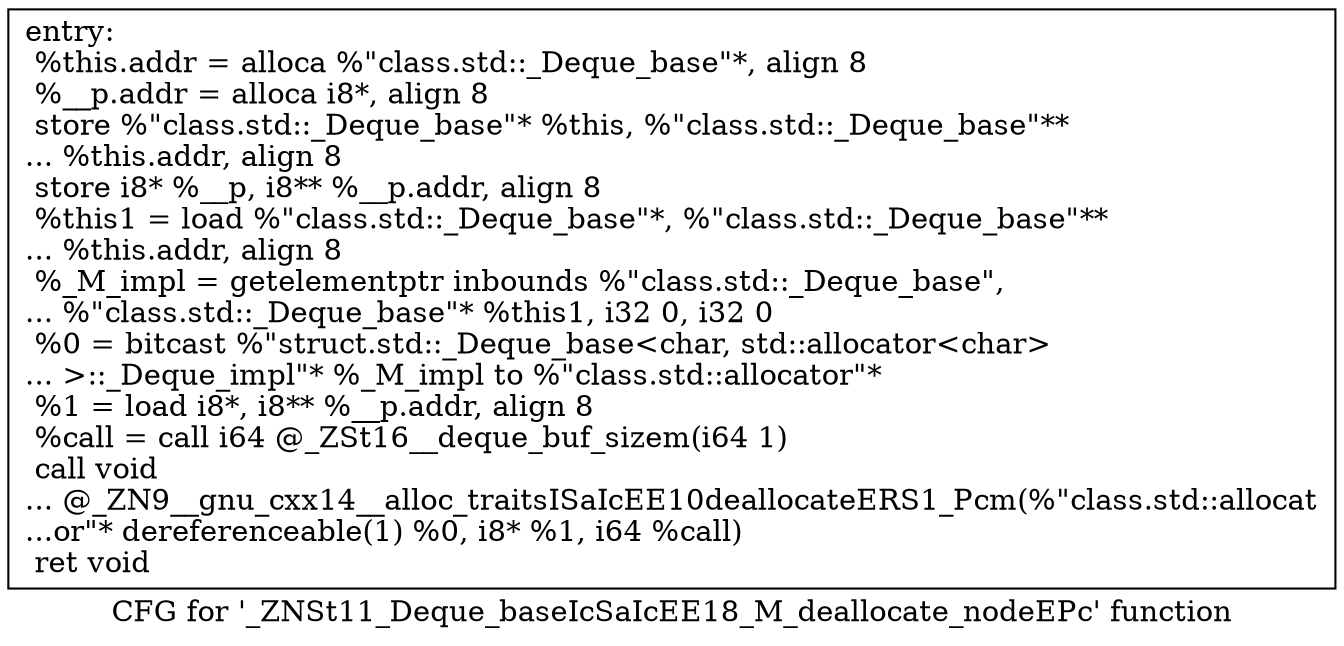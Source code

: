 digraph "CFG for '_ZNSt11_Deque_baseIcSaIcEE18_M_deallocate_nodeEPc' function" {
	label="CFG for '_ZNSt11_Deque_baseIcSaIcEE18_M_deallocate_nodeEPc' function";

	Node0x6b85b00 [shape=record,label="{entry:\l  %this.addr = alloca %\"class.std::_Deque_base\"*, align 8\l  %__p.addr = alloca i8*, align 8\l  store %\"class.std::_Deque_base\"* %this, %\"class.std::_Deque_base\"**\l... %this.addr, align 8\l  store i8* %__p, i8** %__p.addr, align 8\l  %this1 = load %\"class.std::_Deque_base\"*, %\"class.std::_Deque_base\"**\l... %this.addr, align 8\l  %_M_impl = getelementptr inbounds %\"class.std::_Deque_base\",\l... %\"class.std::_Deque_base\"* %this1, i32 0, i32 0\l  %0 = bitcast %\"struct.std::_Deque_base\<char, std::allocator\<char\>\l... \>::_Deque_impl\"* %_M_impl to %\"class.std::allocator\"*\l  %1 = load i8*, i8** %__p.addr, align 8\l  %call = call i64 @_ZSt16__deque_buf_sizem(i64 1)\l  call void\l... @_ZN9__gnu_cxx14__alloc_traitsISaIcEE10deallocateERS1_Pcm(%\"class.std::allocat\l...or\"* dereferenceable(1) %0, i8* %1, i64 %call)\l  ret void\l}"];
}
